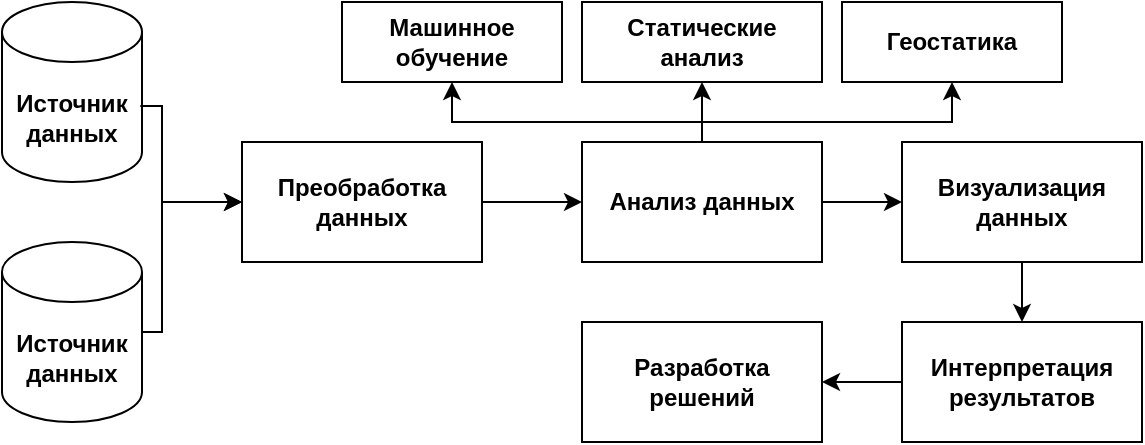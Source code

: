 <mxfile version="26.0.10">
  <diagram name="Страница — 1" id="eIsNszFQHOFA7nqLVTUL">
    <mxGraphModel dx="1154" dy="557" grid="1" gridSize="10" guides="1" tooltips="1" connect="1" arrows="1" fold="1" page="1" pageScale="1" pageWidth="850" pageHeight="1100" math="0" shadow="0">
      <root>
        <mxCell id="0" />
        <mxCell id="1" parent="0" />
        <mxCell id="AepMp1ZdtBihTfk9st9O-1" value="&lt;b&gt;Источник данных&lt;/b&gt;" style="shape=cylinder3;whiteSpace=wrap;html=1;boundedLbl=1;backgroundOutline=1;size=15;" vertex="1" parent="1">
          <mxGeometry x="120" y="130" width="70" height="90" as="geometry" />
        </mxCell>
        <mxCell id="AepMp1ZdtBihTfk9st9O-2" value="&lt;b&gt;Источник данных&lt;/b&gt;" style="shape=cylinder3;whiteSpace=wrap;html=1;boundedLbl=1;backgroundOutline=1;size=15;" vertex="1" parent="1">
          <mxGeometry x="120" y="250" width="70" height="90" as="geometry" />
        </mxCell>
        <mxCell id="AepMp1ZdtBihTfk9st9O-3" value="&lt;b&gt;Преобработка данных&lt;/b&gt;" style="rounded=0;whiteSpace=wrap;html=1;" vertex="1" parent="1">
          <mxGeometry x="240" y="200" width="120" height="60" as="geometry" />
        </mxCell>
        <mxCell id="AepMp1ZdtBihTfk9st9O-4" value="&lt;b&gt;Анализ данных&lt;/b&gt;" style="rounded=0;whiteSpace=wrap;html=1;" vertex="1" parent="1">
          <mxGeometry x="410" y="200" width="120" height="60" as="geometry" />
        </mxCell>
        <mxCell id="AepMp1ZdtBihTfk9st9O-5" value="&lt;b&gt;Машинное обучение&lt;/b&gt;" style="rounded=0;whiteSpace=wrap;html=1;" vertex="1" parent="1">
          <mxGeometry x="290" y="130" width="110" height="40" as="geometry" />
        </mxCell>
        <mxCell id="AepMp1ZdtBihTfk9st9O-6" value="&lt;b&gt;Статические анализ&lt;/b&gt;" style="rounded=0;whiteSpace=wrap;html=1;" vertex="1" parent="1">
          <mxGeometry x="410" y="130" width="120" height="40" as="geometry" />
        </mxCell>
        <mxCell id="AepMp1ZdtBihTfk9st9O-7" value="&lt;b&gt;Геостатика&lt;/b&gt;" style="rounded=0;whiteSpace=wrap;html=1;" vertex="1" parent="1">
          <mxGeometry x="540" y="130" width="110" height="40" as="geometry" />
        </mxCell>
        <mxCell id="AepMp1ZdtBihTfk9st9O-8" value="&lt;b&gt;Визуализация данных&lt;/b&gt;" style="rounded=0;whiteSpace=wrap;html=1;" vertex="1" parent="1">
          <mxGeometry x="570" y="200" width="120" height="60" as="geometry" />
        </mxCell>
        <mxCell id="AepMp1ZdtBihTfk9st9O-9" value="&lt;b&gt;Интерпретация результатов&lt;/b&gt;" style="rounded=0;whiteSpace=wrap;html=1;" vertex="1" parent="1">
          <mxGeometry x="570" y="290" width="120" height="60" as="geometry" />
        </mxCell>
        <mxCell id="AepMp1ZdtBihTfk9st9O-10" value="&lt;b&gt;Разработка решений&lt;/b&gt;" style="rounded=0;whiteSpace=wrap;html=1;" vertex="1" parent="1">
          <mxGeometry x="410" y="290" width="120" height="60" as="geometry" />
        </mxCell>
        <mxCell id="AepMp1ZdtBihTfk9st9O-11" value="" style="endArrow=classic;html=1;rounded=0;entryX=0;entryY=0.5;entryDx=0;entryDy=0;exitX=0.988;exitY=0.578;exitDx=0;exitDy=0;exitPerimeter=0;" edge="1" parent="1" source="AepMp1ZdtBihTfk9st9O-1" target="AepMp1ZdtBihTfk9st9O-3">
          <mxGeometry width="50" height="50" relative="1" as="geometry">
            <mxPoint x="200" y="180" as="sourcePoint" />
            <mxPoint x="290" y="120" as="targetPoint" />
            <Array as="points">
              <mxPoint x="200" y="182" />
              <mxPoint x="200" y="230" />
            </Array>
          </mxGeometry>
        </mxCell>
        <mxCell id="AepMp1ZdtBihTfk9st9O-12" value="" style="endArrow=classic;html=1;rounded=0;entryX=0;entryY=0.5;entryDx=0;entryDy=0;exitX=1;exitY=0.5;exitDx=0;exitDy=0;exitPerimeter=0;" edge="1" parent="1" source="AepMp1ZdtBihTfk9st9O-2" target="AepMp1ZdtBihTfk9st9O-3">
          <mxGeometry width="50" height="50" relative="1" as="geometry">
            <mxPoint x="199" y="192" as="sourcePoint" />
            <mxPoint x="250" y="240" as="targetPoint" />
            <Array as="points">
              <mxPoint x="200" y="295" />
              <mxPoint x="200" y="230" />
            </Array>
          </mxGeometry>
        </mxCell>
        <mxCell id="AepMp1ZdtBihTfk9st9O-13" value="" style="endArrow=classic;html=1;rounded=0;exitX=1;exitY=0.5;exitDx=0;exitDy=0;entryX=0;entryY=0.5;entryDx=0;entryDy=0;" edge="1" parent="1" source="AepMp1ZdtBihTfk9st9O-3" target="AepMp1ZdtBihTfk9st9O-4">
          <mxGeometry width="50" height="50" relative="1" as="geometry">
            <mxPoint x="390" y="330" as="sourcePoint" />
            <mxPoint x="440" y="280" as="targetPoint" />
          </mxGeometry>
        </mxCell>
        <mxCell id="AepMp1ZdtBihTfk9st9O-14" value="" style="endArrow=classic;html=1;rounded=0;exitX=0.5;exitY=0;exitDx=0;exitDy=0;entryX=0.5;entryY=1;entryDx=0;entryDy=0;" edge="1" parent="1" source="AepMp1ZdtBihTfk9st9O-4" target="AepMp1ZdtBihTfk9st9O-6">
          <mxGeometry width="50" height="50" relative="1" as="geometry">
            <mxPoint x="370" y="240" as="sourcePoint" />
            <mxPoint x="420" y="240" as="targetPoint" />
          </mxGeometry>
        </mxCell>
        <mxCell id="AepMp1ZdtBihTfk9st9O-15" value="" style="endArrow=classic;html=1;rounded=0;exitX=0.5;exitY=0;exitDx=0;exitDy=0;entryX=0.5;entryY=1;entryDx=0;entryDy=0;" edge="1" parent="1" source="AepMp1ZdtBihTfk9st9O-4" target="AepMp1ZdtBihTfk9st9O-5">
          <mxGeometry width="50" height="50" relative="1" as="geometry">
            <mxPoint x="480" y="210" as="sourcePoint" />
            <mxPoint x="480" y="180" as="targetPoint" />
            <Array as="points">
              <mxPoint x="470" y="190" />
              <mxPoint x="345" y="190" />
            </Array>
          </mxGeometry>
        </mxCell>
        <mxCell id="AepMp1ZdtBihTfk9st9O-16" value="" style="endArrow=classic;html=1;rounded=0;exitX=0.5;exitY=0;exitDx=0;exitDy=0;entryX=0.5;entryY=1;entryDx=0;entryDy=0;" edge="1" parent="1" source="AepMp1ZdtBihTfk9st9O-4" target="AepMp1ZdtBihTfk9st9O-7">
          <mxGeometry width="50" height="50" relative="1" as="geometry">
            <mxPoint x="480" y="210" as="sourcePoint" />
            <mxPoint x="355" y="180" as="targetPoint" />
            <Array as="points">
              <mxPoint x="470" y="190" />
              <mxPoint x="595" y="190" />
            </Array>
          </mxGeometry>
        </mxCell>
        <mxCell id="AepMp1ZdtBihTfk9st9O-18" value="" style="endArrow=classic;html=1;rounded=0;exitX=1;exitY=0.5;exitDx=0;exitDy=0;entryX=0;entryY=0.5;entryDx=0;entryDy=0;" edge="1" parent="1" source="AepMp1ZdtBihTfk9st9O-4" target="AepMp1ZdtBihTfk9st9O-8">
          <mxGeometry width="50" height="50" relative="1" as="geometry">
            <mxPoint x="370" y="240" as="sourcePoint" />
            <mxPoint x="420" y="240" as="targetPoint" />
          </mxGeometry>
        </mxCell>
        <mxCell id="AepMp1ZdtBihTfk9st9O-19" value="" style="endArrow=classic;html=1;rounded=0;exitX=0.5;exitY=1;exitDx=0;exitDy=0;entryX=0.5;entryY=0;entryDx=0;entryDy=0;" edge="1" parent="1" source="AepMp1ZdtBihTfk9st9O-8" target="AepMp1ZdtBihTfk9st9O-9">
          <mxGeometry width="50" height="50" relative="1" as="geometry">
            <mxPoint x="380" y="250" as="sourcePoint" />
            <mxPoint x="430" y="250" as="targetPoint" />
          </mxGeometry>
        </mxCell>
        <mxCell id="AepMp1ZdtBihTfk9st9O-20" value="" style="endArrow=classic;html=1;rounded=0;entryX=1;entryY=0.5;entryDx=0;entryDy=0;" edge="1" parent="1" source="AepMp1ZdtBihTfk9st9O-9" target="AepMp1ZdtBihTfk9st9O-10">
          <mxGeometry width="50" height="50" relative="1" as="geometry">
            <mxPoint x="390" y="260" as="sourcePoint" />
            <mxPoint x="440" y="260" as="targetPoint" />
          </mxGeometry>
        </mxCell>
      </root>
    </mxGraphModel>
  </diagram>
</mxfile>
